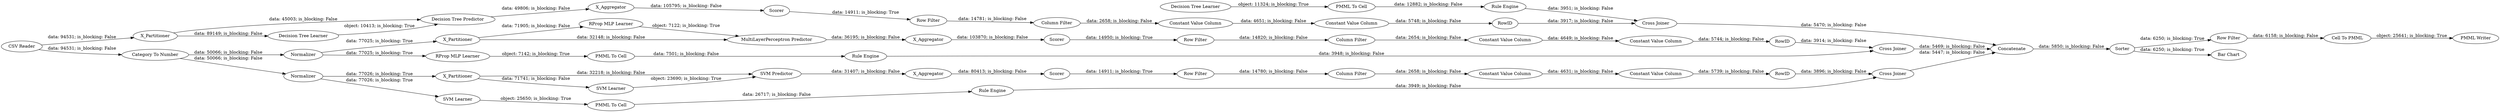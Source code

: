 digraph {
	"3254833078698158695_61" [label="PMML Writer"]
	"7142034077755123269_35" [label="RProp MLP Learner"]
	"1934097937214936356_32" [label="MultiLayerPerceptron Predictor"]
	"-5553034958041578349_290" [label="Constant Value Column"]
	"2563859599877754022_293" [label=RowID]
	"-1816534311952548426_28" [label="PMML To Cell"]
	"3254833078698158695_54" [label="Cell To PMML"]
	"-4252363082791144928_41" [label=Scorer]
	"-8784403237858156733_38" [label="Cross Joiner"]
	"1934097937214936356_31" [label="RProp MLP Learner"]
	"3254833078698158695_52" [label=Sorter]
	"-1816534311952548426_33" [label="Decision Tree Learner"]
	"3254833078698158695_62" [label="CSV Reader"]
	"2563859599877754022_9" [label="Row Filter"]
	"-8784403237858156733_32" [label="Decision Tree Predictor"]
	"2563859599877754022_292" [label="Constant Value Column"]
	"-5553034958041578349_9" [label="Row Filter"]
	"-4785491674301773800_9" [label="Row Filter"]
	"1934097937214936356_7" [label=X_Aggregator]
	"1934097937214936356_39" [label=Normalizer]
	"7142034077755123269_22" [label="PMML To Cell"]
	"-5553034958041578349_294" [label="Column Filter"]
	"-4252363082791144928_2" [label=X_Partitioner]
	"-8784403237858156733_39" [label=Scorer]
	"1261757246964703721_34" [label="PMML To Cell"]
	"1934097937214936356_38" [label="Cross Joiner"]
	"-1816534311952548426_34" [label="Rule Engine"]
	"-4252363082791144928_39" [label="Cross Joiner"]
	"-4785491674301773800_290" [label="Constant Value Column"]
	"2563859599877754022_290" [label="Constant Value Column"]
	"3254833078698158695_58" [label="Category To Number"]
	"-4252363082791144928_40" [label=Normalizer]
	"-8784403237858156733_2" [label=X_Partitioner]
	"1934097937214936356_40" [label=Scorer]
	"-4252363082791144928_31" [label="SVM Learner"]
	"3254833078698158695_53" [label="Row Filter"]
	"-5553034958041578349_293" [label=RowID]
	"-8784403237858156733_7" [label=X_Aggregator]
	"-4785491674301773800_293" [label=RowID]
	"-8784403237858156733_31" [label="Decision Tree Learner"]
	"1934097937214936356_2" [label=X_Partitioner]
	"-5553034958041578349_292" [label="Constant Value Column"]
	"3254833078698158695_60" [label=Concatenate]
	"7142034077755123269_34" [label="Rule Engine"]
	"-4785491674301773800_292" [label="Constant Value Column"]
	"3254833078698158695_59" [label="Bar Chart"]
	"-4252363082791144928_7" [label=X_Aggregator]
	"1261757246964703721_35" [label="Rule Engine"]
	"-4252363082791144928_32" [label="SVM Predictor"]
	"2563859599877754022_294" [label="Column Filter"]
	"-4785491674301773800_294" [label="Column Filter"]
	"1261757246964703721_33" [label="SVM Learner"]
	"-8784403237858156733_39" -> "-4785491674301773800_9" [label="data: 14911; is_blocking: True"]
	"-4785491674301773800_292" -> "-4785491674301773800_293" [label="data: 5748; is_blocking: False"]
	"3254833078698158695_62" -> "3254833078698158695_58" [label="data: 94531; is_blocking: False"]
	"1934097937214936356_2" -> "1934097937214936356_32" [label="data: 32148; is_blocking: False"]
	"2563859599877754022_292" -> "2563859599877754022_293" [label="data: 5744; is_blocking: False"]
	"-8784403237858156733_31" -> "-8784403237858156733_32" [label="object: 10413; is_blocking: True"]
	"1261757246964703721_33" -> "1261757246964703721_34" [label="object: 25650; is_blocking: True"]
	"1261757246964703721_35" -> "-4252363082791144928_39" [label="data: 3949; is_blocking: False"]
	"2563859599877754022_9" -> "2563859599877754022_294" [label="data: 14820; is_blocking: False"]
	"2563859599877754022_294" -> "2563859599877754022_290" [label="data: 2654; is_blocking: False"]
	"3254833078698158695_62" -> "-8784403237858156733_2" [label="data: 94531; is_blocking: False"]
	"1934097937214936356_2" -> "1934097937214936356_31" [label="data: 71905; is_blocking: False"]
	"7142034077755123269_34" -> "1934097937214936356_38" [label="data: 3948; is_blocking: False"]
	"-8784403237858156733_7" -> "-8784403237858156733_39" [label="data: 105795; is_blocking: False"]
	"1934097937214936356_7" -> "1934097937214936356_40" [label="data: 103870; is_blocking: False"]
	"1934097937214936356_39" -> "1934097937214936356_2" [label="data: 77025; is_blocking: True"]
	"-5553034958041578349_294" -> "-5553034958041578349_290" [label="data: 2658; is_blocking: False"]
	"-4252363082791144928_41" -> "-5553034958041578349_9" [label="data: 14911; is_blocking: True"]
	"-8784403237858156733_2" -> "-8784403237858156733_31" [label="data: 89149; is_blocking: False"]
	"3254833078698158695_53" -> "3254833078698158695_54" [label="data: 6158; is_blocking: False"]
	"-1816534311952548426_33" -> "-1816534311952548426_28" [label="object: 11324; is_blocking: True"]
	"1261757246964703721_34" -> "1261757246964703721_35" [label="data: 26717; is_blocking: False"]
	"-4252363082791144928_32" -> "-4252363082791144928_7" [label="data: 31407; is_blocking: False"]
	"-4252363082791144928_31" -> "-4252363082791144928_32" [label="object: 23690; is_blocking: True"]
	"-5553034958041578349_290" -> "-5553034958041578349_292" [label="data: 4631; is_blocking: False"]
	"7142034077755123269_35" -> "7142034077755123269_22" [label="object: 7142; is_blocking: True"]
	"3254833078698158695_58" -> "1934097937214936356_39" [label="data: 50066; is_blocking: False"]
	"-4252363082791144928_7" -> "-4252363082791144928_41" [label="data: 80413; is_blocking: False"]
	"1934097937214936356_32" -> "1934097937214936356_7" [label="data: 36195; is_blocking: False"]
	"-5553034958041578349_292" -> "-5553034958041578349_293" [label="data: 5739; is_blocking: False"]
	"-4252363082791144928_40" -> "1261757246964703721_33" [label="data: 77026; is_blocking: True"]
	"-4785491674301773800_293" -> "-8784403237858156733_38" [label="data: 3917; is_blocking: False"]
	"-5553034958041578349_9" -> "-5553034958041578349_294" [label="data: 14780; is_blocking: False"]
	"2563859599877754022_293" -> "1934097937214936356_38" [label="data: 3914; is_blocking: False"]
	"-8784403237858156733_38" -> "3254833078698158695_60" [label="data: 5470; is_blocking: False"]
	"1934097937214936356_31" -> "1934097937214936356_32" [label="object: 7122; is_blocking: True"]
	"3254833078698158695_52" -> "3254833078698158695_53" [label="data: 6250; is_blocking: True"]
	"-4252363082791144928_40" -> "-4252363082791144928_2" [label="data: 77026; is_blocking: True"]
	"1934097937214936356_38" -> "3254833078698158695_60" [label="data: 5469; is_blocking: False"]
	"-4785491674301773800_290" -> "-4785491674301773800_292" [label="data: 4651; is_blocking: False"]
	"-8784403237858156733_2" -> "-8784403237858156733_32" [label="data: 45003; is_blocking: False"]
	"3254833078698158695_58" -> "-4252363082791144928_40" [label="data: 50066; is_blocking: False"]
	"-4785491674301773800_9" -> "-4785491674301773800_294" [label="data: 14781; is_blocking: False"]
	"3254833078698158695_60" -> "3254833078698158695_52" [label="data: 5850; is_blocking: False"]
	"-4785491674301773800_294" -> "-4785491674301773800_290" [label="data: 2658; is_blocking: False"]
	"-4252363082791144928_2" -> "-4252363082791144928_31" [label="data: 71741; is_blocking: False"]
	"-1816534311952548426_34" -> "-8784403237858156733_38" [label="data: 3951; is_blocking: False"]
	"-4252363082791144928_39" -> "3254833078698158695_60" [label="data: 5447; is_blocking: False"]
	"-5553034958041578349_293" -> "-4252363082791144928_39" [label="data: 3896; is_blocking: False"]
	"-8784403237858156733_32" -> "-8784403237858156733_7" [label="data: 49806; is_blocking: False"]
	"-1816534311952548426_28" -> "-1816534311952548426_34" [label="data: 12882; is_blocking: False"]
	"1934097937214936356_40" -> "2563859599877754022_9" [label="data: 14950; is_blocking: True"]
	"3254833078698158695_52" -> "3254833078698158695_59" [label="data: 6250; is_blocking: True"]
	"2563859599877754022_290" -> "2563859599877754022_292" [label="data: 4649; is_blocking: False"]
	"1934097937214936356_39" -> "7142034077755123269_35" [label="data: 77025; is_blocking: True"]
	"-4252363082791144928_2" -> "-4252363082791144928_32" [label="data: 32218; is_blocking: False"]
	"3254833078698158695_54" -> "3254833078698158695_61" [label="object: 25641; is_blocking: True"]
	"7142034077755123269_22" -> "7142034077755123269_34" [label="data: 7501; is_blocking: False"]
	rankdir=LR
}
